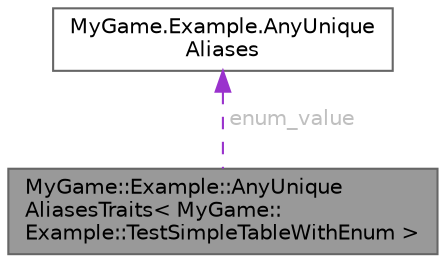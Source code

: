 digraph "MyGame::Example::AnyUniqueAliasesTraits&lt; MyGame::Example::TestSimpleTableWithEnum &gt;"
{
 // LATEX_PDF_SIZE
  bgcolor="transparent";
  edge [fontname=Helvetica,fontsize=10,labelfontname=Helvetica,labelfontsize=10];
  node [fontname=Helvetica,fontsize=10,shape=box,height=0.2,width=0.4];
  Node1 [id="Node000001",label="MyGame::Example::AnyUnique\lAliasesTraits\< MyGame::\lExample::TestSimpleTableWithEnum \>",height=0.2,width=0.4,color="gray40", fillcolor="grey60", style="filled", fontcolor="black",tooltip=" "];
  Node2 -> Node1 [id="edge2_Node000001_Node000002",dir="back",color="darkorchid3",style="dashed",tooltip=" ",label=" enum_value",fontcolor="grey" ];
  Node2 [id="Node000002",label="MyGame.Example.AnyUnique\lAliases",height=0.2,width=0.4,color="gray40", fillcolor="white", style="filled",URL="$classMyGame_1_1Example_1_1AnyUniqueAliases.html",tooltip=" "];
}
